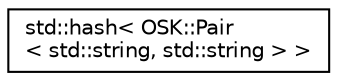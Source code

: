 digraph "Representación gráfica de la clase"
{
 // LATEX_PDF_SIZE
  edge [fontname="Helvetica",fontsize="10",labelfontname="Helvetica",labelfontsize="10"];
  node [fontname="Helvetica",fontsize="10",shape=record];
  rankdir="LR";
  Node0 [label="std::hash\< OSK::Pair\l\< std::string, std::string \> \>",height=0.2,width=0.4,color="black", fillcolor="white", style="filled",URL="$structstd_1_1hash_3_01_o_s_k_1_1_pair_3_01std_1_1string_00_01std_1_1string_01_4_01_4.html",tooltip=" "];
}
